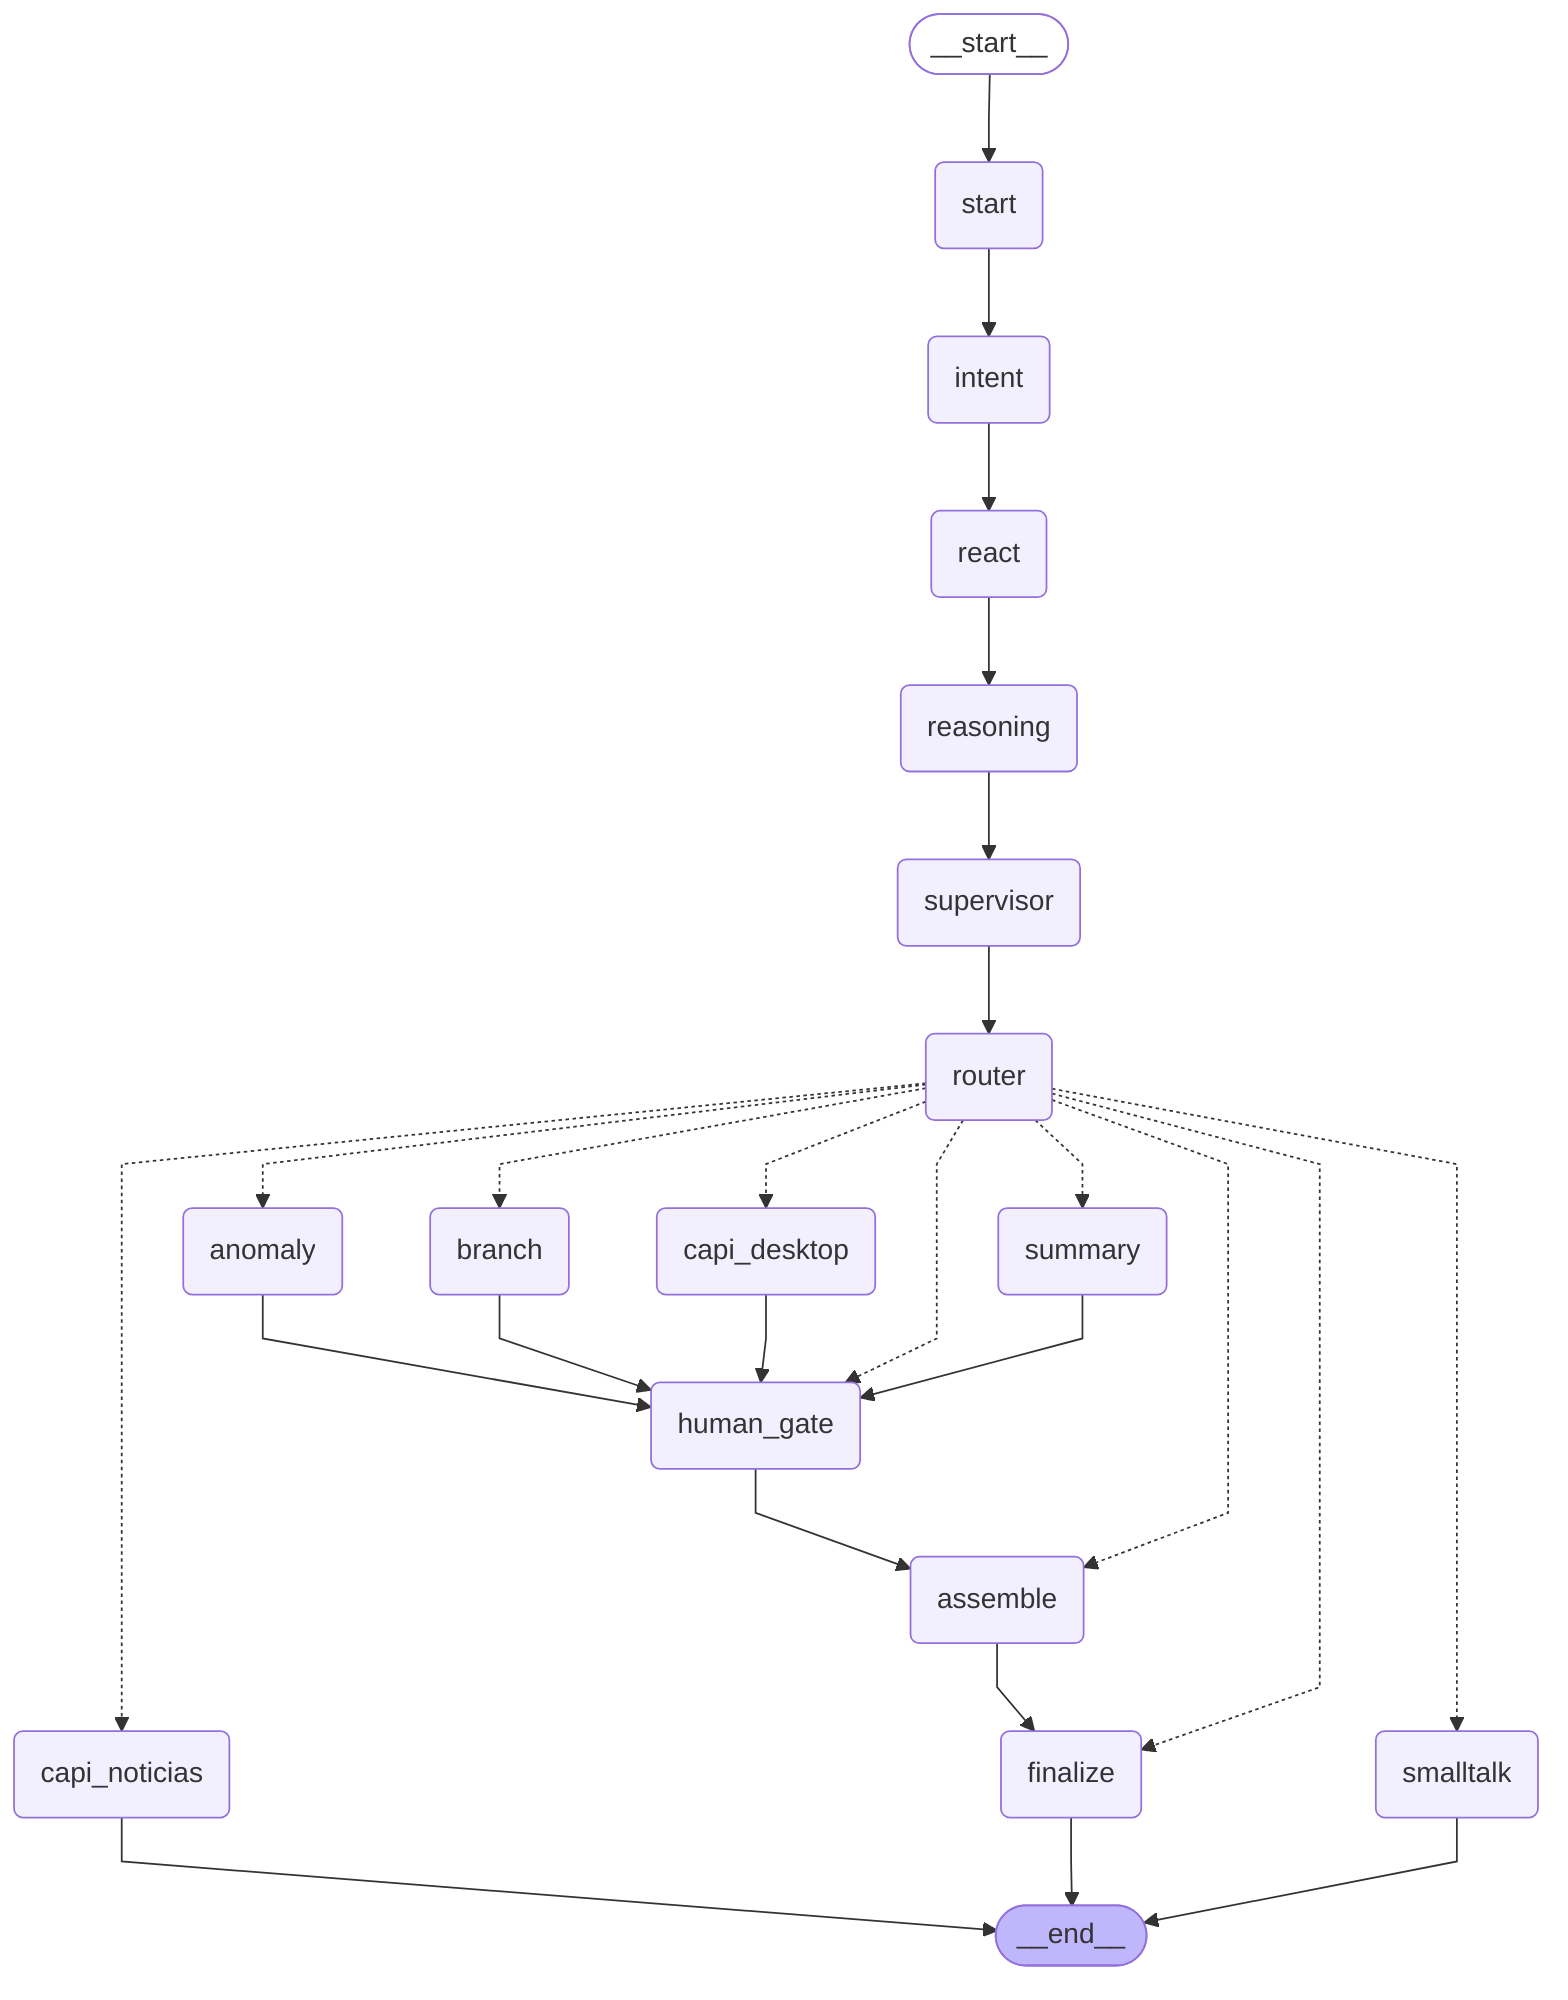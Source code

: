 ---
config:
  flowchart:
    curve: linear
---
graph TD;
	__start__([<p>__start__</p>]):::first
	start(start)
	intent(intent)
	react(react)
	reasoning(reasoning)
	supervisor(supervisor)
	router(router)
	smalltalk(smalltalk)
	summary(summary)
	branch(branch)
	anomaly(anomaly)
	capi_noticias(capi_noticias)
	capi_desktop(capi_desktop)
	human_gate(human_gate)
	assemble(assemble)
	finalize(finalize)
	__end__([<p>__end__</p>]):::last
	__start__ --> start;
	anomaly --> human_gate;
	assemble --> finalize;
	branch --> human_gate;
	capi_desktop --> human_gate;
	human_gate --> assemble;
	intent --> react;
	react --> reasoning;
	reasoning --> supervisor;
	router -.-> anomaly;
	router -.-> assemble;
	router -.-> branch;
	router -.-> capi_desktop;
	router -.-> capi_noticias;
	router -.-> finalize;
	router -.-> human_gate;
	router -.-> smalltalk;
	router -.-> summary;
	start --> intent;
	summary --> human_gate;
	supervisor --> router;
	capi_noticias --> __end__;
	finalize --> __end__;
	smalltalk --> __end__;
	classDef default fill:#f2f0ff,line-height:1.2
	classDef first fill-opacity:0
	classDef last fill:#bfb6fc